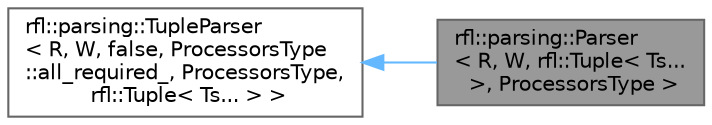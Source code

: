 digraph "rfl::parsing::Parser&lt; R, W, rfl::Tuple&lt; Ts... &gt;, ProcessorsType &gt;"
{
 // LATEX_PDF_SIZE
  bgcolor="transparent";
  edge [fontname=Helvetica,fontsize=10,labelfontname=Helvetica,labelfontsize=10];
  node [fontname=Helvetica,fontsize=10,shape=box,height=0.2,width=0.4];
  rankdir="LR";
  Node1 [id="Node000001",label="rfl::parsing::Parser\l\< R, W, rfl::Tuple\< Ts...\l \>, ProcessorsType \>",height=0.2,width=0.4,color="gray40", fillcolor="grey60", style="filled", fontcolor="black",tooltip=" "];
  Node2 -> Node1 [id="edge2_Node000001_Node000002",dir="back",color="steelblue1",style="solid",tooltip=" "];
  Node2 [id="Node000002",label="rfl::parsing::TupleParser\l\< R, W, false, ProcessorsType\l::all_required_, ProcessorsType,\l rfl::Tuple\< Ts... \> \>",height=0.2,width=0.4,color="gray40", fillcolor="white", style="filled",URL="$structrfl_1_1parsing_1_1_tuple_parser.html",tooltip=" "];
}
